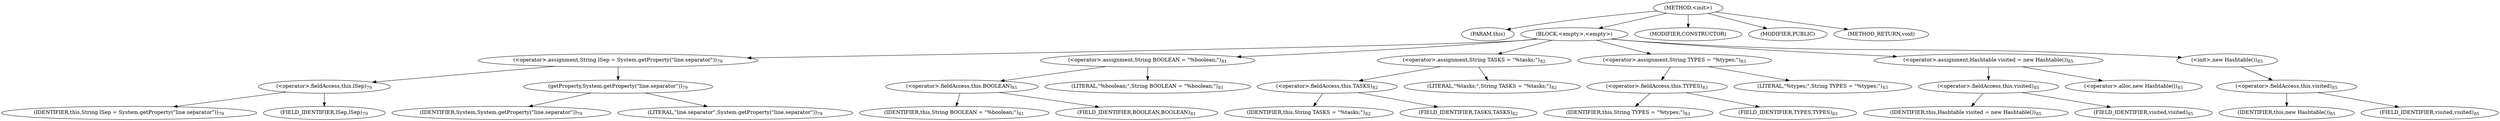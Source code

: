 digraph "&lt;init&gt;" {  
"893" [label = <(METHOD,&lt;init&gt;)> ]
"894" [label = <(PARAM,this)> ]
"895" [label = <(BLOCK,&lt;empty&gt;,&lt;empty&gt;)> ]
"896" [label = <(&lt;operator&gt;.assignment,String lSep = System.getProperty(&quot;line.separator&quot;))<SUB>79</SUB>> ]
"897" [label = <(&lt;operator&gt;.fieldAccess,this.lSep)<SUB>79</SUB>> ]
"898" [label = <(IDENTIFIER,this,String lSep = System.getProperty(&quot;line.separator&quot;))<SUB>79</SUB>> ]
"899" [label = <(FIELD_IDENTIFIER,lSep,lSep)<SUB>79</SUB>> ]
"900" [label = <(getProperty,System.getProperty(&quot;line.separator&quot;))<SUB>79</SUB>> ]
"901" [label = <(IDENTIFIER,System,System.getProperty(&quot;line.separator&quot;))<SUB>79</SUB>> ]
"902" [label = <(LITERAL,&quot;line.separator&quot;,System.getProperty(&quot;line.separator&quot;))<SUB>79</SUB>> ]
"903" [label = <(&lt;operator&gt;.assignment,String BOOLEAN = &quot;%boolean;&quot;)<SUB>81</SUB>> ]
"904" [label = <(&lt;operator&gt;.fieldAccess,this.BOOLEAN)<SUB>81</SUB>> ]
"905" [label = <(IDENTIFIER,this,String BOOLEAN = &quot;%boolean;&quot;)<SUB>81</SUB>> ]
"906" [label = <(FIELD_IDENTIFIER,BOOLEAN,BOOLEAN)<SUB>81</SUB>> ]
"907" [label = <(LITERAL,&quot;%boolean;&quot;,String BOOLEAN = &quot;%boolean;&quot;)<SUB>81</SUB>> ]
"908" [label = <(&lt;operator&gt;.assignment,String TASKS = &quot;%tasks;&quot;)<SUB>82</SUB>> ]
"909" [label = <(&lt;operator&gt;.fieldAccess,this.TASKS)<SUB>82</SUB>> ]
"910" [label = <(IDENTIFIER,this,String TASKS = &quot;%tasks;&quot;)<SUB>82</SUB>> ]
"911" [label = <(FIELD_IDENTIFIER,TASKS,TASKS)<SUB>82</SUB>> ]
"912" [label = <(LITERAL,&quot;%tasks;&quot;,String TASKS = &quot;%tasks;&quot;)<SUB>82</SUB>> ]
"913" [label = <(&lt;operator&gt;.assignment,String TYPES = &quot;%types;&quot;)<SUB>83</SUB>> ]
"914" [label = <(&lt;operator&gt;.fieldAccess,this.TYPES)<SUB>83</SUB>> ]
"915" [label = <(IDENTIFIER,this,String TYPES = &quot;%types;&quot;)<SUB>83</SUB>> ]
"916" [label = <(FIELD_IDENTIFIER,TYPES,TYPES)<SUB>83</SUB>> ]
"917" [label = <(LITERAL,&quot;%types;&quot;,String TYPES = &quot;%types;&quot;)<SUB>83</SUB>> ]
"918" [label = <(&lt;operator&gt;.assignment,Hashtable visited = new Hashtable())<SUB>85</SUB>> ]
"919" [label = <(&lt;operator&gt;.fieldAccess,this.visited)<SUB>85</SUB>> ]
"920" [label = <(IDENTIFIER,this,Hashtable visited = new Hashtable())<SUB>85</SUB>> ]
"921" [label = <(FIELD_IDENTIFIER,visited,visited)<SUB>85</SUB>> ]
"922" [label = <(&lt;operator&gt;.alloc,new Hashtable())<SUB>85</SUB>> ]
"923" [label = <(&lt;init&gt;,new Hashtable())<SUB>85</SUB>> ]
"924" [label = <(&lt;operator&gt;.fieldAccess,this.visited)<SUB>85</SUB>> ]
"925" [label = <(IDENTIFIER,this,new Hashtable())<SUB>85</SUB>> ]
"926" [label = <(FIELD_IDENTIFIER,visited,visited)<SUB>85</SUB>> ]
"927" [label = <(MODIFIER,CONSTRUCTOR)> ]
"928" [label = <(MODIFIER,PUBLIC)> ]
"929" [label = <(METHOD_RETURN,void)> ]
  "893" -> "894" 
  "893" -> "895" 
  "893" -> "927" 
  "893" -> "928" 
  "893" -> "929" 
  "895" -> "896" 
  "895" -> "903" 
  "895" -> "908" 
  "895" -> "913" 
  "895" -> "918" 
  "895" -> "923" 
  "896" -> "897" 
  "896" -> "900" 
  "897" -> "898" 
  "897" -> "899" 
  "900" -> "901" 
  "900" -> "902" 
  "903" -> "904" 
  "903" -> "907" 
  "904" -> "905" 
  "904" -> "906" 
  "908" -> "909" 
  "908" -> "912" 
  "909" -> "910" 
  "909" -> "911" 
  "913" -> "914" 
  "913" -> "917" 
  "914" -> "915" 
  "914" -> "916" 
  "918" -> "919" 
  "918" -> "922" 
  "919" -> "920" 
  "919" -> "921" 
  "923" -> "924" 
  "924" -> "925" 
  "924" -> "926" 
}
